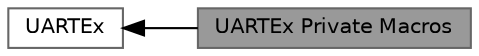 digraph "UARTEx Private Macros"
{
 // LATEX_PDF_SIZE
  bgcolor="transparent";
  edge [fontname=Helvetica,fontsize=10,labelfontname=Helvetica,labelfontsize=10];
  node [fontname=Helvetica,fontsize=10,shape=box,height=0.2,width=0.4];
  rankdir=LR;
  Node2 [id="Node000002",label="UARTEx",height=0.2,width=0.4,color="grey40", fillcolor="white", style="filled",URL="$group___u_a_r_t_ex.html",tooltip="UART Extended HAL module driver."];
  Node1 [id="Node000001",label="UARTEx Private Macros",height=0.2,width=0.4,color="gray40", fillcolor="grey60", style="filled", fontcolor="black",tooltip=" "];
  Node2->Node1 [shape=plaintext, dir="back", style="solid"];
}
